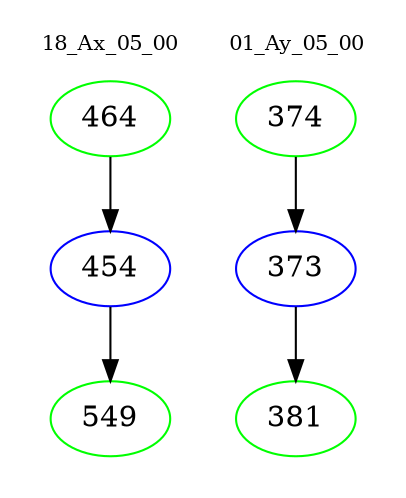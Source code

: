 digraph{
subgraph cluster_0 {
color = white
label = "18_Ax_05_00";
fontsize=10;
T0_464 [label="464", color="green"]
T0_464 -> T0_454 [color="black"]
T0_454 [label="454", color="blue"]
T0_454 -> T0_549 [color="black"]
T0_549 [label="549", color="green"]
}
subgraph cluster_1 {
color = white
label = "01_Ay_05_00";
fontsize=10;
T1_374 [label="374", color="green"]
T1_374 -> T1_373 [color="black"]
T1_373 [label="373", color="blue"]
T1_373 -> T1_381 [color="black"]
T1_381 [label="381", color="green"]
}
}
